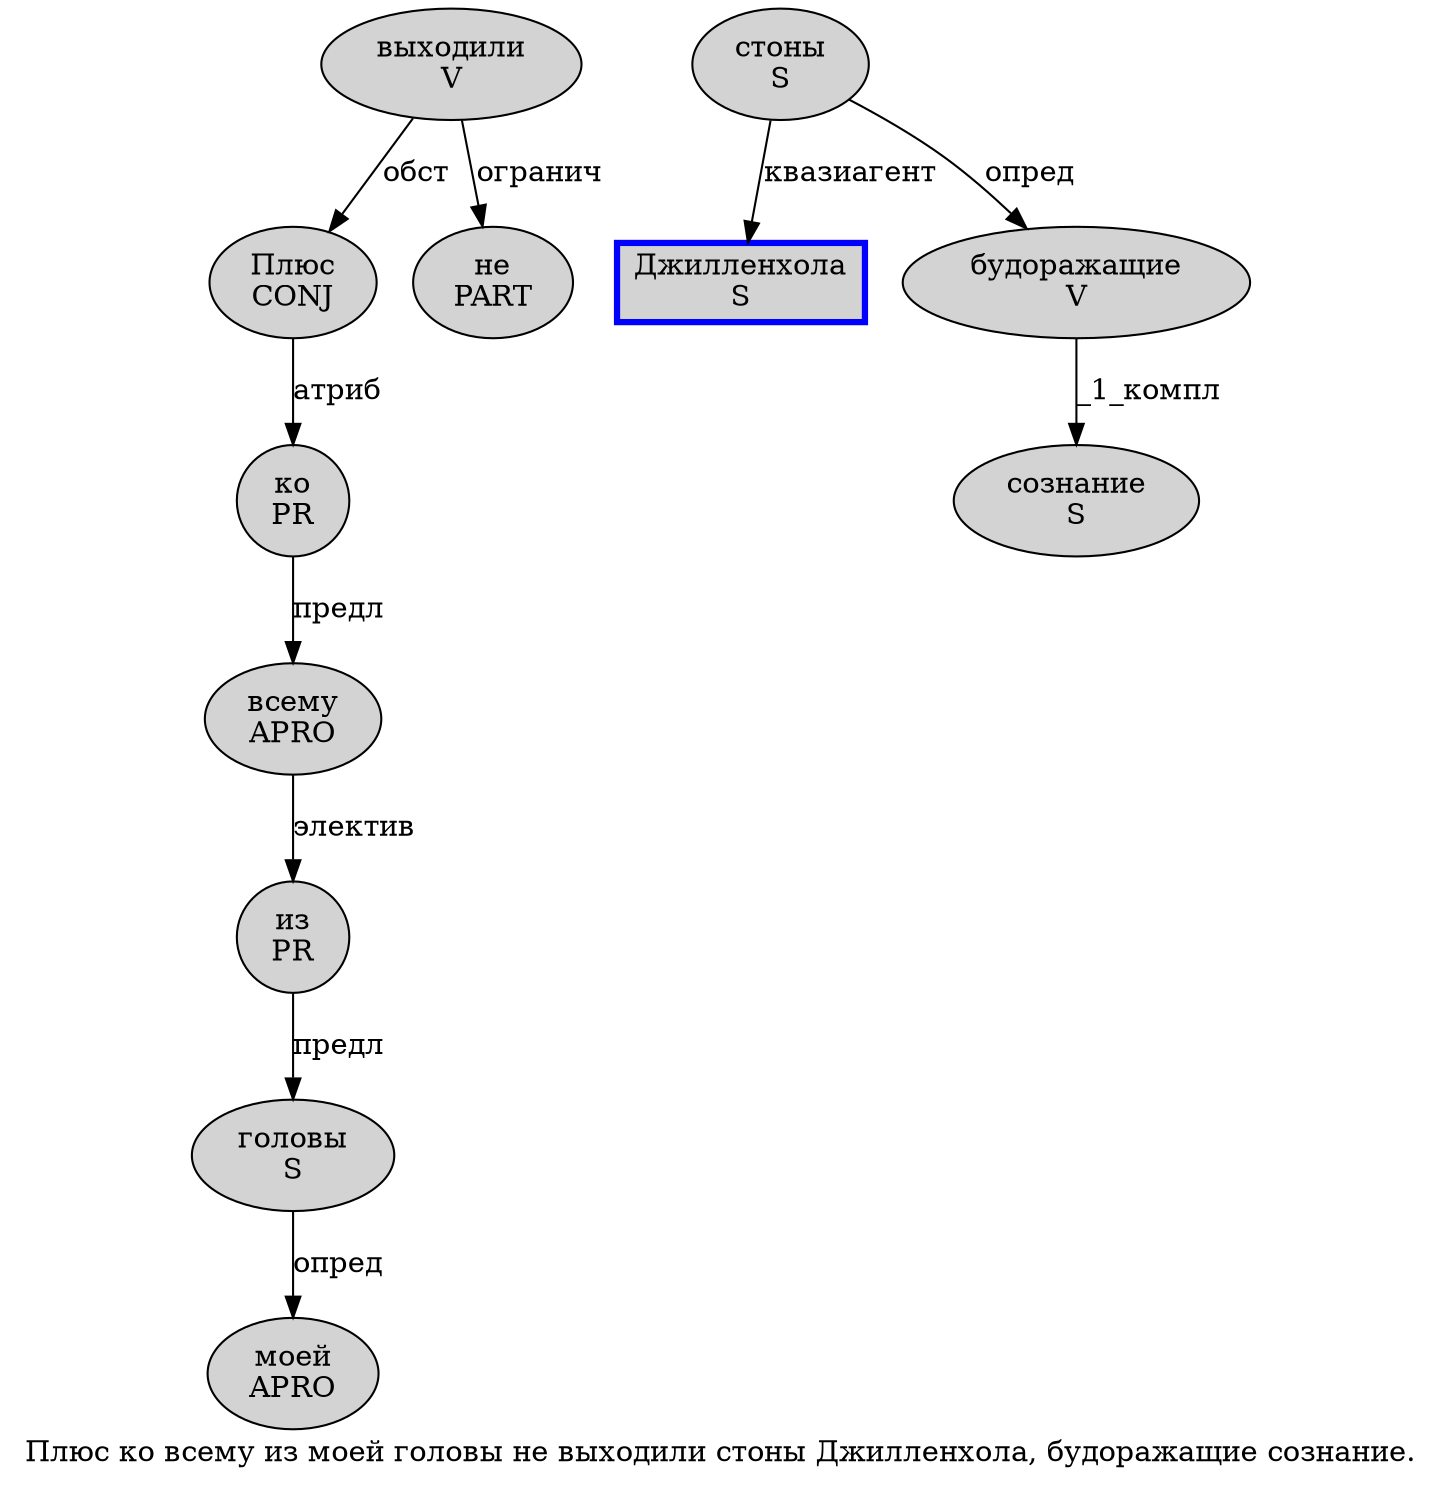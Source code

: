 digraph SENTENCE_3160 {
	graph [label="Плюс ко всему из моей головы не выходили стоны Джилленхола, будоражащие сознание."]
	node [style=filled]
		0 [label="Плюс
CONJ" color="" fillcolor=lightgray penwidth=1 shape=ellipse]
		1 [label="ко
PR" color="" fillcolor=lightgray penwidth=1 shape=ellipse]
		2 [label="всему
APRO" color="" fillcolor=lightgray penwidth=1 shape=ellipse]
		3 [label="из
PR" color="" fillcolor=lightgray penwidth=1 shape=ellipse]
		4 [label="моей
APRO" color="" fillcolor=lightgray penwidth=1 shape=ellipse]
		5 [label="головы
S" color="" fillcolor=lightgray penwidth=1 shape=ellipse]
		6 [label="не
PART" color="" fillcolor=lightgray penwidth=1 shape=ellipse]
		7 [label="выходили
V" color="" fillcolor=lightgray penwidth=1 shape=ellipse]
		8 [label="стоны
S" color="" fillcolor=lightgray penwidth=1 shape=ellipse]
		9 [label="Джилленхола
S" color=blue fillcolor=lightgray penwidth=3 shape=box]
		11 [label="будоражащие
V" color="" fillcolor=lightgray penwidth=1 shape=ellipse]
		12 [label="сознание
S" color="" fillcolor=lightgray penwidth=1 shape=ellipse]
			2 -> 3 [label="электив"]
			0 -> 1 [label="атриб"]
			5 -> 4 [label="опред"]
			3 -> 5 [label="предл"]
			1 -> 2 [label="предл"]
			8 -> 9 [label="квазиагент"]
			8 -> 11 [label="опред"]
			7 -> 0 [label="обст"]
			7 -> 6 [label="огранич"]
			11 -> 12 [label="_1_компл"]
}